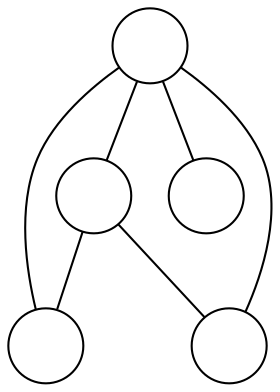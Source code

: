 graph G {
  node[label="", shape=circle]
  0;
  1;
  2;
  3;
  4;
  3 -- 0;
  3 -- 1;
  4 -- 0;
  4 -- 1;
  4 -- 2;
  4 -- 3;
}

